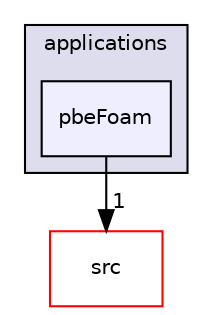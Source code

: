 digraph "pbeFoam" {
  bgcolor=transparent;
  compound=true
  node [ fontsize="10", fontname="Helvetica"];
  edge [ labelfontsize="10", labelfontname="Helvetica"];
  subgraph clusterdir_a6e4fee11f07c3b70486e88fe92cbbdc {
    graph [ bgcolor="#ddddee", pencolor="black", label="applications" fontname="Helvetica", fontsize="10", URL="dir_a6e4fee11f07c3b70486e88fe92cbbdc.html"]
  dir_59326b1e51db0de7da27a4fac0cc6e4a [shape=box, label="pbeFoam", style="filled", fillcolor="#eeeeff", pencolor="black", URL="dir_59326b1e51db0de7da27a4fac0cc6e4a.html"];
  }
  dir_68267d1309a1af8e8297ef4c3efbcdba [shape=box label="src" color="red" URL="dir_68267d1309a1af8e8297ef4c3efbcdba.html"];
  dir_59326b1e51db0de7da27a4fac0cc6e4a->dir_68267d1309a1af8e8297ef4c3efbcdba [headlabel="1", labeldistance=1.5 headhref="dir_000025_000000.html"];
}
